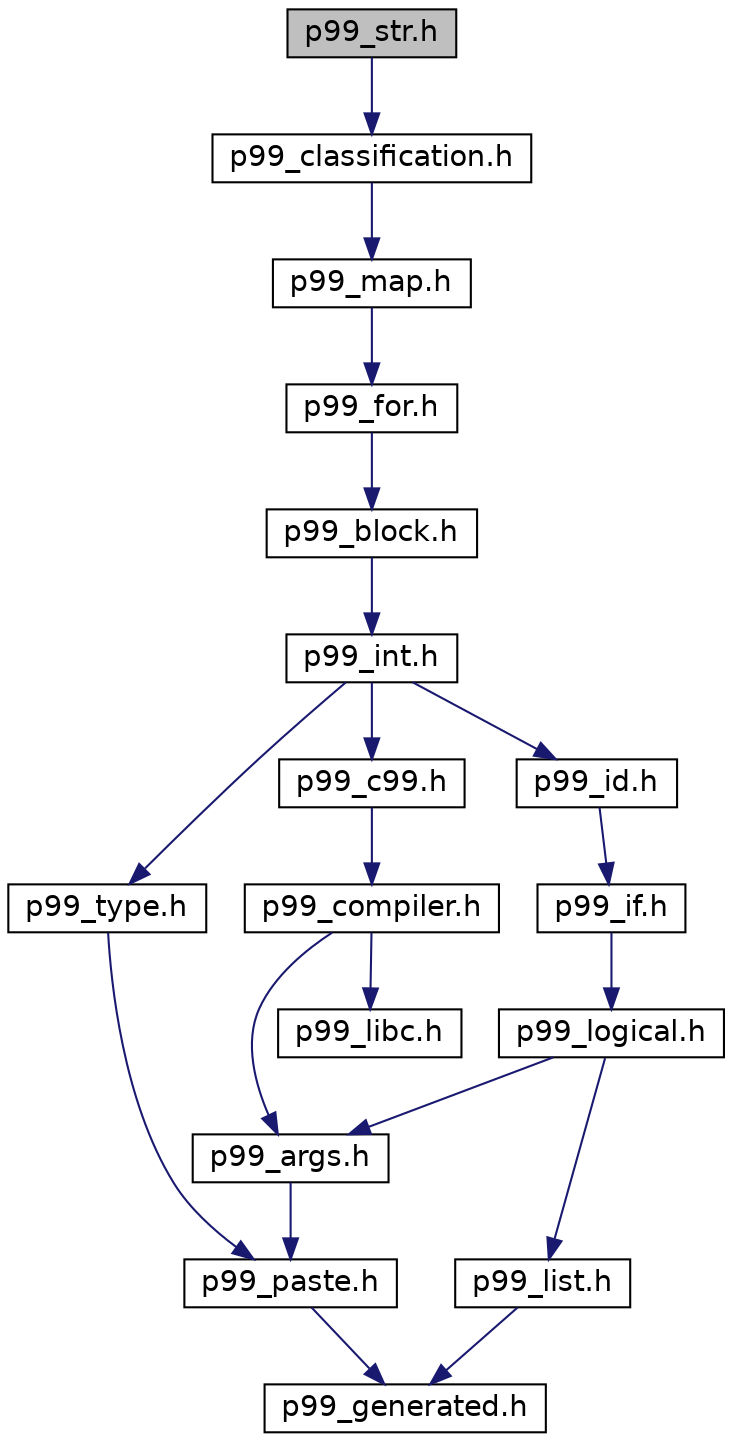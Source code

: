 digraph "p99_str.h"
{
 // LATEX_PDF_SIZE
  edge [fontname="Helvetica",fontsize="14",labelfontname="Helvetica",labelfontsize="14"];
  node [fontname="Helvetica",fontsize="14",shape=record];
  Node1 [label="p99_str.h",height=0.2,width=0.4,color="black", fillcolor="grey75", style="filled", fontcolor="black",tooltip="Provide a family of functions str2XX that provide a safer end-check with a position in the string ins..."];
  Node1 -> Node2 [color="midnightblue",fontsize="14",style="solid",fontname="Helvetica"];
  Node2 [label="p99_classification.h",height=0.2,width=0.4,color="black", fillcolor="white", style="filled",URL="$p99__classification_8h.html",tooltip="classification of different types of token sequences"];
  Node2 -> Node3 [color="midnightblue",fontsize="14",style="solid",fontname="Helvetica"];
  Node3 [label="p99_map.h",height=0.2,width=0.4,color="black", fillcolor="white", style="filled",URL="$p99__map_8h.html",tooltip="macros to produce lists of statements or declarations."];
  Node3 -> Node4 [color="midnightblue",fontsize="14",style="solid",fontname="Helvetica"];
  Node4 [label="p99_for.h",height=0.2,width=0.4,color="black", fillcolor="white", style="filled",URL="$p99__for_8h.html",tooltip="A preprocessor for loop implementation and some derived list handling macros."];
  Node4 -> Node5 [color="midnightblue",fontsize="14",style="solid",fontname="Helvetica"];
  Node5 [label="p99_block.h",height=0.2,width=0.4,color="black", fillcolor="white", style="filled",URL="$p99__block_8h.html",tooltip="Macros that implement controlling blocks."];
  Node5 -> Node6 [color="midnightblue",fontsize="14",style="solid",fontname="Helvetica"];
  Node6 [label="p99_int.h",height=0.2,width=0.4,color="black", fillcolor="white", style="filled",URL="$p99__int_8h.html",tooltip="Macros handling integer types and initialization."];
  Node6 -> Node7 [color="midnightblue",fontsize="14",style="solid",fontname="Helvetica"];
  Node7 [label="p99_c99.h",height=0.2,width=0.4,color="black", fillcolor="white", style="filled",URL="$p99__c99_8h.html",tooltip="C99 specific include files that are required by the standard."];
  Node7 -> Node8 [color="midnightblue",fontsize="14",style="solid",fontname="Helvetica"];
  Node8 [label="p99_compiler.h",height=0.2,width=0.4,color="black", fillcolor="white", style="filled",URL="$p99__compiler_8h.html",tooltip="Group compiler dependencies together in one file."];
  Node8 -> Node9 [color="midnightblue",fontsize="14",style="solid",fontname="Helvetica"];
  Node9 [label="p99_args.h",height=0.2,width=0.4,color="black", fillcolor="white", style="filled",URL="$p99__args_8h.html",tooltip="Providing macros that handle variadic macro argument lists."];
  Node9 -> Node10 [color="midnightblue",fontsize="14",style="solid",fontname="Helvetica"];
  Node10 [label="p99_paste.h",height=0.2,width=0.4,color="black", fillcolor="white", style="filled",URL="$p99__paste_8h.html",tooltip="macros that paste tokens in a predictable way"];
  Node10 -> Node11 [color="midnightblue",fontsize="14",style="solid",fontname="Helvetica"];
  Node11 [label="p99_generated.h",height=0.2,width=0.4,color="black", fillcolor="white", style="filled",URL="$p99__generated_8h.html",tooltip="automatically generated macros to handle variadic macros."];
  Node8 -> Node12 [color="midnightblue",fontsize="14",style="solid",fontname="Helvetica"];
  Node12 [label="p99_libc.h",height=0.2,width=0.4,color="black", fillcolor="white", style="filled",URL="$p99__libc_8h.html",tooltip="Group C library dependencies together in one file."];
  Node6 -> Node13 [color="midnightblue",fontsize="14",style="solid",fontname="Helvetica"];
  Node13 [label="p99_id.h",height=0.2,width=0.4,color="black", fillcolor="white", style="filled",URL="$p99__id_8h.html",tooltip="Implement a simple FILEID that changes each time this file is included somewhere."];
  Node13 -> Node14 [color="midnightblue",fontsize="14",style="solid",fontname="Helvetica"];
  Node14 [label="p99_if.h",height=0.2,width=0.4,color="black", fillcolor="white", style="filled",URL="$p99__if_8h.html",tooltip="preprocessor conditionals to use inside macros"];
  Node14 -> Node15 [color="midnightblue",fontsize="14",style="solid",fontname="Helvetica"];
  Node15 [label="p99_logical.h",height=0.2,width=0.4,color="black", fillcolor="white", style="filled",URL="$p99__logical_8h.html",tooltip="macros to handle Boolean conditions at compile time."];
  Node15 -> Node9 [color="midnightblue",fontsize="14",style="solid",fontname="Helvetica"];
  Node15 -> Node16 [color="midnightblue",fontsize="14",style="solid",fontname="Helvetica"];
  Node16 [label="p99_list.h",height=0.2,width=0.4,color="black", fillcolor="white", style="filled",URL="$p99__list_8h.html",tooltip="Basis macros to process the parameter list of a variadic macro."];
  Node16 -> Node11 [color="midnightblue",fontsize="14",style="solid",fontname="Helvetica"];
  Node6 -> Node17 [color="midnightblue",fontsize="14",style="solid",fontname="Helvetica"];
  Node17 [label="p99_type.h",height=0.2,width=0.4,color="black", fillcolor="white", style="filled",URL="$p99__type_8h.html",tooltip=" "];
  Node17 -> Node10 [color="midnightblue",fontsize="14",style="solid",fontname="Helvetica"];
}

